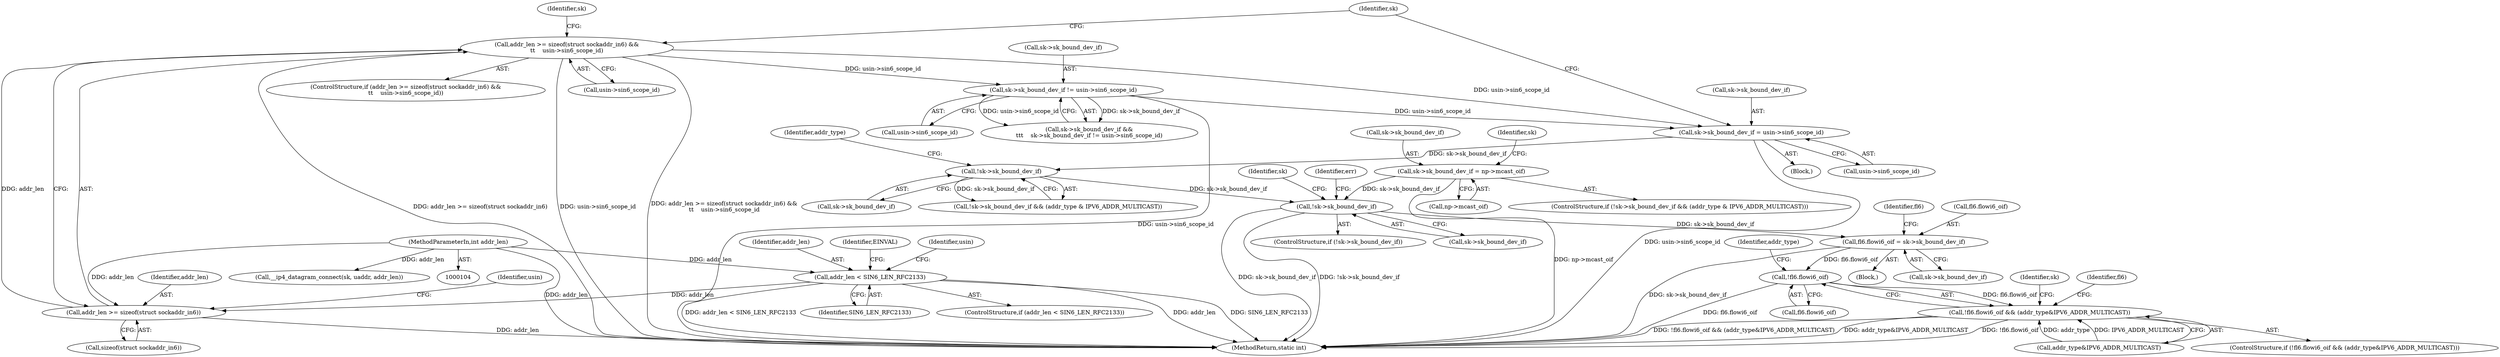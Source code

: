 digraph "0_linux_45f6fad84cc305103b28d73482b344d7f5b76f39_4@pointer" {
"1000406" [label="(Call,!sk->sk_bound_dev_if)"];
"1000391" [label="(Call,!sk->sk_bound_dev_if)"];
"1000382" [label="(Call,sk->sk_bound_dev_if = usin->sin6_scope_id)"];
"1000369" [label="(Call,sk->sk_bound_dev_if != usin->sin6_scope_id)"];
"1000355" [label="(Call,addr_len >= sizeof(struct sockaddr_in6) &&\n\t\t    usin->sin6_scope_id)"];
"1000356" [label="(Call,addr_len >= sizeof(struct sockaddr_in6))"];
"1000158" [label="(Call,addr_len < SIN6_LEN_RFC2133)"];
"1000107" [label="(MethodParameterIn,int addr_len)"];
"1000398" [label="(Call,sk->sk_bound_dev_if = np->mcast_oif)"];
"1000457" [label="(Call,fl6.flowi6_oif = sk->sk_bound_dev_if)"];
"1000487" [label="(Call,!fl6.flowi6_oif)"];
"1000486" [label="(Call,!fl6.flowi6_oif && (addr_type&IPV6_ADDR_MULTICAST))"];
"1000383" [label="(Call,sk->sk_bound_dev_if)"];
"1000160" [label="(Identifier,SIN6_LEN_RFC2133)"];
"1000600" [label="(MethodReturn,static int)"];
"1000492" [label="(Identifier,addr_type)"];
"1000354" [label="(ControlStructure,if (addr_len >= sizeof(struct sockaddr_in6) &&\n\t\t    usin->sin6_scope_id))"];
"1000157" [label="(ControlStructure,if (addr_len < SIN6_LEN_RFC2133))"];
"1000502" [label="(Identifier,sk)"];
"1000496" [label="(Identifier,fl6)"];
"1000486" [label="(Call,!fl6.flowi6_oif && (addr_type&IPV6_ADDR_MULTICAST))"];
"1000418" [label="(Identifier,sk)"];
"1000393" [label="(Identifier,sk)"];
"1000382" [label="(Call,sk->sk_bound_dev_if = usin->sin6_scope_id)"];
"1000360" [label="(Call,usin->sin6_scope_id)"];
"1000107" [label="(MethodParameterIn,int addr_len)"];
"1000158" [label="(Call,addr_len < SIN6_LEN_RFC2133)"];
"1000363" [label="(Block,)"];
"1000373" [label="(Call,usin->sin6_scope_id)"];
"1000402" [label="(Call,np->mcast_oif)"];
"1000358" [label="(Call,sizeof(struct sockaddr_in6))"];
"1000399" [label="(Call,sk->sk_bound_dev_if)"];
"1000365" [label="(Call,sk->sk_bound_dev_if &&\n\t\t\t    sk->sk_bound_dev_if != usin->sin6_scope_id)"];
"1000412" [label="(Identifier,err)"];
"1000357" [label="(Identifier,addr_len)"];
"1000356" [label="(Call,addr_len >= sizeof(struct sockaddr_in6))"];
"1000407" [label="(Call,sk->sk_bound_dev_if)"];
"1000491" [label="(Call,addr_type&IPV6_ADDR_MULTICAST)"];
"1000386" [label="(Call,usin->sin6_scope_id)"];
"1000457" [label="(Call,fl6.flowi6_oif = sk->sk_bound_dev_if)"];
"1000391" [label="(Call,!sk->sk_bound_dev_if)"];
"1000390" [label="(Call,!sk->sk_bound_dev_if && (addr_type & IPV6_ADDR_MULTICAST))"];
"1000458" [label="(Call,fl6.flowi6_oif)"];
"1000466" [label="(Identifier,fl6)"];
"1000485" [label="(ControlStructure,if (!fl6.flowi6_oif && (addr_type&IPV6_ADDR_MULTICAST)))"];
"1000355" [label="(Call,addr_len >= sizeof(struct sockaddr_in6) &&\n\t\t    usin->sin6_scope_id)"];
"1000369" [label="(Call,sk->sk_bound_dev_if != usin->sin6_scope_id)"];
"1000370" [label="(Call,sk->sk_bound_dev_if)"];
"1000159" [label="(Identifier,addr_len)"];
"1000163" [label="(Identifier,EINVAL)"];
"1000406" [label="(Call,!sk->sk_bound_dev_if)"];
"1000392" [label="(Call,sk->sk_bound_dev_if)"];
"1000408" [label="(Identifier,sk)"];
"1000405" [label="(ControlStructure,if (!sk->sk_bound_dev_if))"];
"1000108" [label="(Block,)"];
"1000398" [label="(Call,sk->sk_bound_dev_if = np->mcast_oif)"];
"1000361" [label="(Identifier,usin)"];
"1000152" [label="(Call,__ip4_datagram_connect(sk, uaddr, addr_len))"];
"1000487" [label="(Call,!fl6.flowi6_oif)"];
"1000367" [label="(Identifier,sk)"];
"1000461" [label="(Call,sk->sk_bound_dev_if)"];
"1000488" [label="(Call,fl6.flowi6_oif)"];
"1000396" [label="(Identifier,addr_type)"];
"1000389" [label="(ControlStructure,if (!sk->sk_bound_dev_if && (addr_type & IPV6_ADDR_MULTICAST)))"];
"1000167" [label="(Identifier,usin)"];
"1000406" -> "1000405"  [label="AST: "];
"1000406" -> "1000407"  [label="CFG: "];
"1000407" -> "1000406"  [label="AST: "];
"1000412" -> "1000406"  [label="CFG: "];
"1000418" -> "1000406"  [label="CFG: "];
"1000406" -> "1000600"  [label="DDG: sk->sk_bound_dev_if"];
"1000406" -> "1000600"  [label="DDG: !sk->sk_bound_dev_if"];
"1000391" -> "1000406"  [label="DDG: sk->sk_bound_dev_if"];
"1000398" -> "1000406"  [label="DDG: sk->sk_bound_dev_if"];
"1000406" -> "1000457"  [label="DDG: sk->sk_bound_dev_if"];
"1000391" -> "1000390"  [label="AST: "];
"1000391" -> "1000392"  [label="CFG: "];
"1000392" -> "1000391"  [label="AST: "];
"1000396" -> "1000391"  [label="CFG: "];
"1000390" -> "1000391"  [label="CFG: "];
"1000391" -> "1000390"  [label="DDG: sk->sk_bound_dev_if"];
"1000382" -> "1000391"  [label="DDG: sk->sk_bound_dev_if"];
"1000382" -> "1000363"  [label="AST: "];
"1000382" -> "1000386"  [label="CFG: "];
"1000383" -> "1000382"  [label="AST: "];
"1000386" -> "1000382"  [label="AST: "];
"1000393" -> "1000382"  [label="CFG: "];
"1000382" -> "1000600"  [label="DDG: usin->sin6_scope_id"];
"1000369" -> "1000382"  [label="DDG: usin->sin6_scope_id"];
"1000355" -> "1000382"  [label="DDG: usin->sin6_scope_id"];
"1000369" -> "1000365"  [label="AST: "];
"1000369" -> "1000373"  [label="CFG: "];
"1000370" -> "1000369"  [label="AST: "];
"1000373" -> "1000369"  [label="AST: "];
"1000365" -> "1000369"  [label="CFG: "];
"1000369" -> "1000600"  [label="DDG: usin->sin6_scope_id"];
"1000369" -> "1000365"  [label="DDG: sk->sk_bound_dev_if"];
"1000369" -> "1000365"  [label="DDG: usin->sin6_scope_id"];
"1000355" -> "1000369"  [label="DDG: usin->sin6_scope_id"];
"1000355" -> "1000354"  [label="AST: "];
"1000355" -> "1000356"  [label="CFG: "];
"1000355" -> "1000360"  [label="CFG: "];
"1000356" -> "1000355"  [label="AST: "];
"1000360" -> "1000355"  [label="AST: "];
"1000367" -> "1000355"  [label="CFG: "];
"1000393" -> "1000355"  [label="CFG: "];
"1000355" -> "1000600"  [label="DDG: addr_len >= sizeof(struct sockaddr_in6)"];
"1000355" -> "1000600"  [label="DDG: usin->sin6_scope_id"];
"1000355" -> "1000600"  [label="DDG: addr_len >= sizeof(struct sockaddr_in6) &&\n\t\t    usin->sin6_scope_id"];
"1000356" -> "1000355"  [label="DDG: addr_len"];
"1000356" -> "1000358"  [label="CFG: "];
"1000357" -> "1000356"  [label="AST: "];
"1000358" -> "1000356"  [label="AST: "];
"1000361" -> "1000356"  [label="CFG: "];
"1000356" -> "1000600"  [label="DDG: addr_len"];
"1000158" -> "1000356"  [label="DDG: addr_len"];
"1000107" -> "1000356"  [label="DDG: addr_len"];
"1000158" -> "1000157"  [label="AST: "];
"1000158" -> "1000160"  [label="CFG: "];
"1000159" -> "1000158"  [label="AST: "];
"1000160" -> "1000158"  [label="AST: "];
"1000163" -> "1000158"  [label="CFG: "];
"1000167" -> "1000158"  [label="CFG: "];
"1000158" -> "1000600"  [label="DDG: addr_len"];
"1000158" -> "1000600"  [label="DDG: SIN6_LEN_RFC2133"];
"1000158" -> "1000600"  [label="DDG: addr_len < SIN6_LEN_RFC2133"];
"1000107" -> "1000158"  [label="DDG: addr_len"];
"1000107" -> "1000104"  [label="AST: "];
"1000107" -> "1000600"  [label="DDG: addr_len"];
"1000107" -> "1000152"  [label="DDG: addr_len"];
"1000398" -> "1000389"  [label="AST: "];
"1000398" -> "1000402"  [label="CFG: "];
"1000399" -> "1000398"  [label="AST: "];
"1000402" -> "1000398"  [label="AST: "];
"1000408" -> "1000398"  [label="CFG: "];
"1000398" -> "1000600"  [label="DDG: np->mcast_oif"];
"1000457" -> "1000108"  [label="AST: "];
"1000457" -> "1000461"  [label="CFG: "];
"1000458" -> "1000457"  [label="AST: "];
"1000461" -> "1000457"  [label="AST: "];
"1000466" -> "1000457"  [label="CFG: "];
"1000457" -> "1000600"  [label="DDG: sk->sk_bound_dev_if"];
"1000457" -> "1000487"  [label="DDG: fl6.flowi6_oif"];
"1000487" -> "1000486"  [label="AST: "];
"1000487" -> "1000488"  [label="CFG: "];
"1000488" -> "1000487"  [label="AST: "];
"1000492" -> "1000487"  [label="CFG: "];
"1000486" -> "1000487"  [label="CFG: "];
"1000487" -> "1000600"  [label="DDG: fl6.flowi6_oif"];
"1000487" -> "1000486"  [label="DDG: fl6.flowi6_oif"];
"1000486" -> "1000485"  [label="AST: "];
"1000486" -> "1000491"  [label="CFG: "];
"1000491" -> "1000486"  [label="AST: "];
"1000496" -> "1000486"  [label="CFG: "];
"1000502" -> "1000486"  [label="CFG: "];
"1000486" -> "1000600"  [label="DDG: !fl6.flowi6_oif && (addr_type&IPV6_ADDR_MULTICAST)"];
"1000486" -> "1000600"  [label="DDG: addr_type&IPV6_ADDR_MULTICAST"];
"1000486" -> "1000600"  [label="DDG: !fl6.flowi6_oif"];
"1000491" -> "1000486"  [label="DDG: addr_type"];
"1000491" -> "1000486"  [label="DDG: IPV6_ADDR_MULTICAST"];
}
